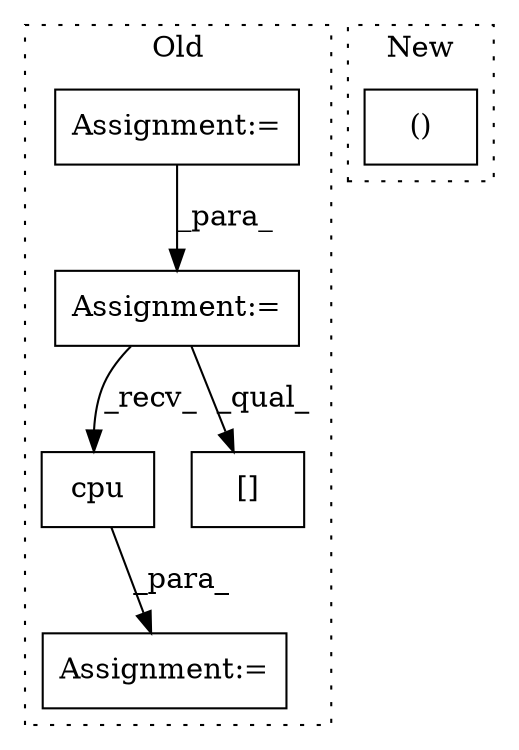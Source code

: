 digraph G {
subgraph cluster0 {
1 [label="cpu" a="32" s="581" l="5" shape="box"];
3 [label="Assignment:=" a="7" s="536" l="1" shape="box"];
4 [label="Assignment:=" a="7" s="286" l="1" shape="box"];
5 [label="Assignment:=" a="7" s="117" l="5" shape="box"];
6 [label="[]" a="2" s="562,569" l="6,1" shape="box"];
label = "Old";
style="dotted";
}
subgraph cluster1 {
2 [label="()" a="106" s="345" l="24" shape="box"];
label = "New";
style="dotted";
}
1 -> 3 [label="_para_"];
4 -> 6 [label="_qual_"];
4 -> 1 [label="_recv_"];
5 -> 4 [label="_para_"];
}